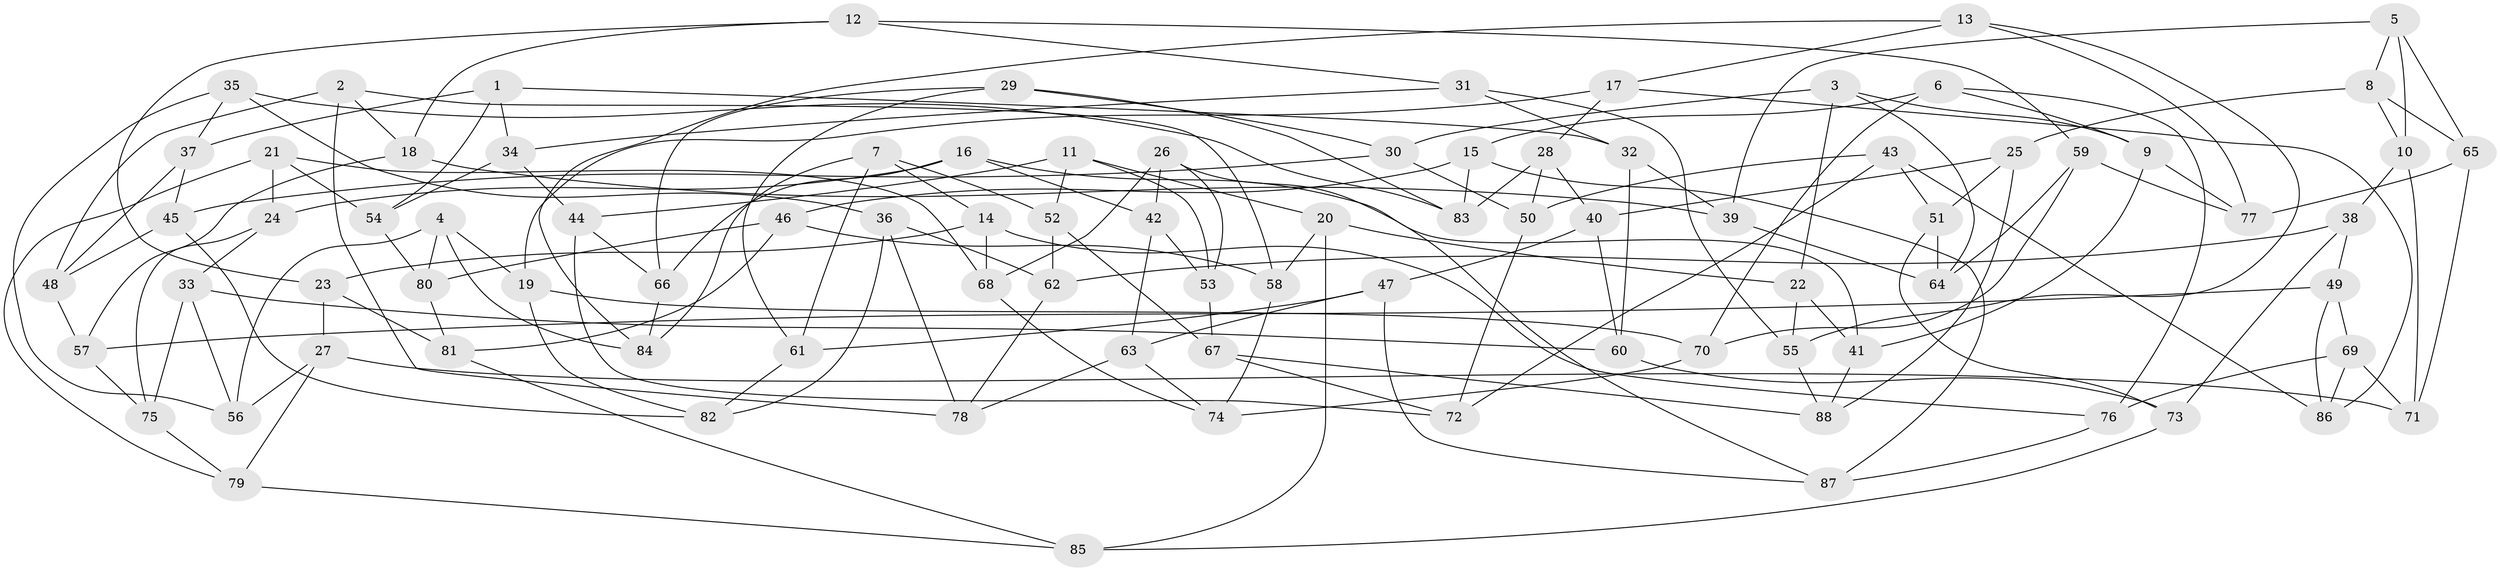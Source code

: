 // coarse degree distribution, {8: 0.07692307692307693, 5: 0.19230769230769232, 4: 0.23076923076923078, 7: 0.038461538461538464, 11: 0.038461538461538464, 9: 0.15384615384615385, 13: 0.038461538461538464, 10: 0.11538461538461539, 6: 0.038461538461538464, 3: 0.07692307692307693}
// Generated by graph-tools (version 1.1) at 2025/20/03/04/25 18:20:53]
// undirected, 88 vertices, 176 edges
graph export_dot {
graph [start="1"]
  node [color=gray90,style=filled];
  1;
  2;
  3;
  4;
  5;
  6;
  7;
  8;
  9;
  10;
  11;
  12;
  13;
  14;
  15;
  16;
  17;
  18;
  19;
  20;
  21;
  22;
  23;
  24;
  25;
  26;
  27;
  28;
  29;
  30;
  31;
  32;
  33;
  34;
  35;
  36;
  37;
  38;
  39;
  40;
  41;
  42;
  43;
  44;
  45;
  46;
  47;
  48;
  49;
  50;
  51;
  52;
  53;
  54;
  55;
  56;
  57;
  58;
  59;
  60;
  61;
  62;
  63;
  64;
  65;
  66;
  67;
  68;
  69;
  70;
  71;
  72;
  73;
  74;
  75;
  76;
  77;
  78;
  79;
  80;
  81;
  82;
  83;
  84;
  85;
  86;
  87;
  88;
  1 -- 32;
  1 -- 54;
  1 -- 37;
  1 -- 34;
  2 -- 58;
  2 -- 48;
  2 -- 18;
  2 -- 78;
  3 -- 64;
  3 -- 9;
  3 -- 30;
  3 -- 22;
  4 -- 56;
  4 -- 84;
  4 -- 80;
  4 -- 19;
  5 -- 39;
  5 -- 8;
  5 -- 65;
  5 -- 10;
  6 -- 76;
  6 -- 15;
  6 -- 9;
  6 -- 70;
  7 -- 61;
  7 -- 84;
  7 -- 14;
  7 -- 52;
  8 -- 25;
  8 -- 65;
  8 -- 10;
  9 -- 41;
  9 -- 77;
  10 -- 38;
  10 -- 71;
  11 -- 52;
  11 -- 53;
  11 -- 20;
  11 -- 44;
  12 -- 31;
  12 -- 23;
  12 -- 59;
  12 -- 18;
  13 -- 55;
  13 -- 84;
  13 -- 17;
  13 -- 77;
  14 -- 76;
  14 -- 68;
  14 -- 23;
  15 -- 83;
  15 -- 87;
  15 -- 46;
  16 -- 41;
  16 -- 66;
  16 -- 42;
  16 -- 24;
  17 -- 28;
  17 -- 86;
  17 -- 19;
  18 -- 39;
  18 -- 57;
  19 -- 70;
  19 -- 82;
  20 -- 85;
  20 -- 58;
  20 -- 22;
  21 -- 24;
  21 -- 68;
  21 -- 79;
  21 -- 54;
  22 -- 55;
  22 -- 41;
  23 -- 81;
  23 -- 27;
  24 -- 75;
  24 -- 33;
  25 -- 88;
  25 -- 51;
  25 -- 40;
  26 -- 87;
  26 -- 42;
  26 -- 68;
  26 -- 53;
  27 -- 71;
  27 -- 56;
  27 -- 79;
  28 -- 40;
  28 -- 50;
  28 -- 83;
  29 -- 66;
  29 -- 83;
  29 -- 61;
  29 -- 30;
  30 -- 50;
  30 -- 45;
  31 -- 32;
  31 -- 55;
  31 -- 34;
  32 -- 39;
  32 -- 60;
  33 -- 56;
  33 -- 60;
  33 -- 75;
  34 -- 44;
  34 -- 54;
  35 -- 56;
  35 -- 36;
  35 -- 83;
  35 -- 37;
  36 -- 62;
  36 -- 78;
  36 -- 82;
  37 -- 48;
  37 -- 45;
  38 -- 49;
  38 -- 73;
  38 -- 62;
  39 -- 64;
  40 -- 60;
  40 -- 47;
  41 -- 88;
  42 -- 53;
  42 -- 63;
  43 -- 86;
  43 -- 51;
  43 -- 72;
  43 -- 50;
  44 -- 66;
  44 -- 72;
  45 -- 82;
  45 -- 48;
  46 -- 81;
  46 -- 80;
  46 -- 58;
  47 -- 87;
  47 -- 63;
  47 -- 61;
  48 -- 57;
  49 -- 86;
  49 -- 69;
  49 -- 57;
  50 -- 72;
  51 -- 64;
  51 -- 73;
  52 -- 67;
  52 -- 62;
  53 -- 67;
  54 -- 80;
  55 -- 88;
  57 -- 75;
  58 -- 74;
  59 -- 70;
  59 -- 77;
  59 -- 64;
  60 -- 73;
  61 -- 82;
  62 -- 78;
  63 -- 78;
  63 -- 74;
  65 -- 77;
  65 -- 71;
  66 -- 84;
  67 -- 88;
  67 -- 72;
  68 -- 74;
  69 -- 76;
  69 -- 86;
  69 -- 71;
  70 -- 74;
  73 -- 85;
  75 -- 79;
  76 -- 87;
  79 -- 85;
  80 -- 81;
  81 -- 85;
}
